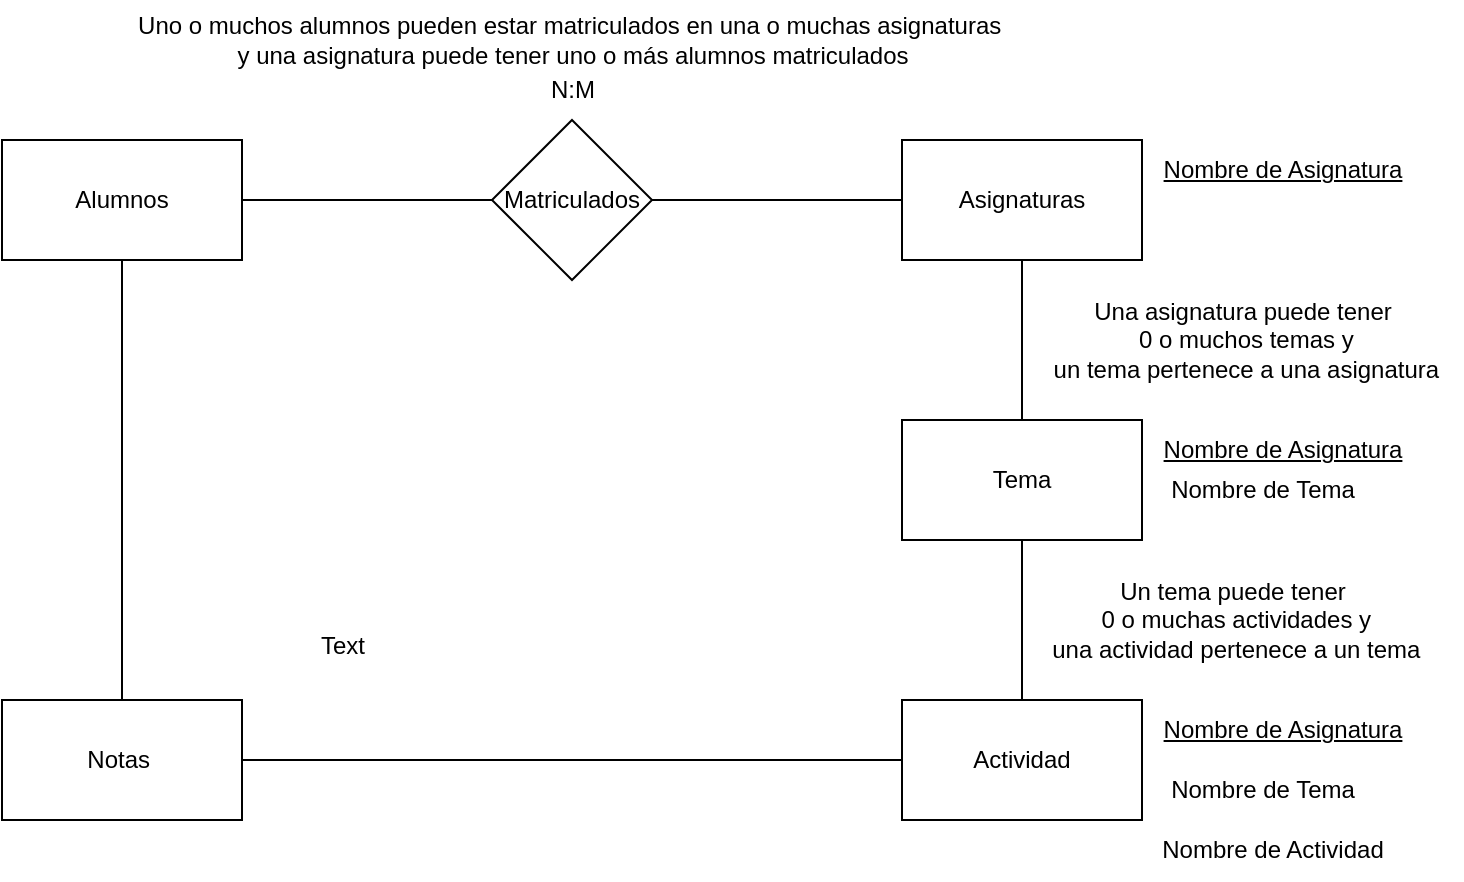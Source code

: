 <mxfile version="24.8.4">
  <diagram name="Página-1" id="_qp3q8eSHD3HK4ds0SnI">
    <mxGraphModel dx="815" dy="387" grid="1" gridSize="10" guides="1" tooltips="1" connect="1" arrows="1" fold="1" page="1" pageScale="1" pageWidth="827" pageHeight="1169" math="0" shadow="0">
      <root>
        <mxCell id="0" />
        <mxCell id="1" parent="0" />
        <mxCell id="JNY5DoFVZ6Yvh_pWQhvE-1" value="Alumnos" style="rounded=0;whiteSpace=wrap;html=1;" vertex="1" parent="1">
          <mxGeometry x="100" y="100" width="120" height="60" as="geometry" />
        </mxCell>
        <mxCell id="JNY5DoFVZ6Yvh_pWQhvE-2" value="" style="endArrow=none;html=1;rounded=0;" edge="1" parent="1" source="JNY5DoFVZ6Yvh_pWQhvE-21">
          <mxGeometry width="50" height="50" relative="1" as="geometry">
            <mxPoint x="220" y="130" as="sourcePoint" />
            <mxPoint x="550" y="130" as="targetPoint" />
          </mxGeometry>
        </mxCell>
        <mxCell id="JNY5DoFVZ6Yvh_pWQhvE-3" value="Asignaturas" style="rounded=0;whiteSpace=wrap;html=1;" vertex="1" parent="1">
          <mxGeometry x="550" y="100" width="120" height="60" as="geometry" />
        </mxCell>
        <mxCell id="JNY5DoFVZ6Yvh_pWQhvE-4" value="Tema" style="rounded=0;whiteSpace=wrap;html=1;" vertex="1" parent="1">
          <mxGeometry x="550" y="240" width="120" height="60" as="geometry" />
        </mxCell>
        <mxCell id="JNY5DoFVZ6Yvh_pWQhvE-5" value="" style="endArrow=none;html=1;rounded=0;entryX=0.5;entryY=1;entryDx=0;entryDy=0;exitX=0.5;exitY=0;exitDx=0;exitDy=0;" edge="1" parent="1" source="JNY5DoFVZ6Yvh_pWQhvE-4" target="JNY5DoFVZ6Yvh_pWQhvE-3">
          <mxGeometry width="50" height="50" relative="1" as="geometry">
            <mxPoint x="360" y="220" as="sourcePoint" />
            <mxPoint x="410" y="170" as="targetPoint" />
          </mxGeometry>
        </mxCell>
        <mxCell id="JNY5DoFVZ6Yvh_pWQhvE-6" value="Actividad" style="rounded=0;whiteSpace=wrap;html=1;" vertex="1" parent="1">
          <mxGeometry x="550" y="380" width="120" height="60" as="geometry" />
        </mxCell>
        <mxCell id="JNY5DoFVZ6Yvh_pWQhvE-7" value="" style="endArrow=none;html=1;rounded=0;entryX=0.5;entryY=1;entryDx=0;entryDy=0;exitX=0.5;exitY=0;exitDx=0;exitDy=0;" edge="1" parent="1" source="JNY5DoFVZ6Yvh_pWQhvE-6">
          <mxGeometry width="50" height="50" relative="1" as="geometry">
            <mxPoint x="360" y="360" as="sourcePoint" />
            <mxPoint x="610" y="300" as="targetPoint" />
          </mxGeometry>
        </mxCell>
        <mxCell id="JNY5DoFVZ6Yvh_pWQhvE-8" value="" style="endArrow=none;html=1;rounded=0;entryX=0.5;entryY=1;entryDx=0;entryDy=0;exitX=0.5;exitY=0;exitDx=0;exitDy=0;" edge="1" parent="1" source="JNY5DoFVZ6Yvh_pWQhvE-10" target="JNY5DoFVZ6Yvh_pWQhvE-1">
          <mxGeometry width="50" height="50" relative="1" as="geometry">
            <mxPoint x="160" y="310" as="sourcePoint" />
            <mxPoint x="410" y="250" as="targetPoint" />
            <Array as="points" />
          </mxGeometry>
        </mxCell>
        <mxCell id="JNY5DoFVZ6Yvh_pWQhvE-10" value="Notas&amp;nbsp;" style="rounded=0;whiteSpace=wrap;html=1;" vertex="1" parent="1">
          <mxGeometry x="100" y="380" width="120" height="60" as="geometry" />
        </mxCell>
        <mxCell id="JNY5DoFVZ6Yvh_pWQhvE-13" value="" style="endArrow=none;html=1;rounded=0;exitX=1;exitY=0.5;exitDx=0;exitDy=0;" edge="1" parent="1" source="JNY5DoFVZ6Yvh_pWQhvE-10" target="JNY5DoFVZ6Yvh_pWQhvE-6">
          <mxGeometry width="50" height="50" relative="1" as="geometry">
            <mxPoint x="380" y="310" as="sourcePoint" />
            <mxPoint x="430" y="260" as="targetPoint" />
          </mxGeometry>
        </mxCell>
        <mxCell id="JNY5DoFVZ6Yvh_pWQhvE-14" value="&lt;u&gt;Nombre de Asignatura&lt;/u&gt;" style="text;html=1;align=center;verticalAlign=middle;resizable=0;points=[];autosize=1;strokeColor=none;fillColor=none;" vertex="1" parent="1">
          <mxGeometry x="670" y="100" width="140" height="30" as="geometry" />
        </mxCell>
        <mxCell id="JNY5DoFVZ6Yvh_pWQhvE-15" value="Nombre de Tema" style="text;html=1;align=center;verticalAlign=middle;resizable=0;points=[];autosize=1;strokeColor=none;fillColor=none;" vertex="1" parent="1">
          <mxGeometry x="670" y="260" width="120" height="30" as="geometry" />
        </mxCell>
        <mxCell id="JNY5DoFVZ6Yvh_pWQhvE-16" value="&lt;u&gt;Nombre de Asignatura&lt;/u&gt;" style="text;html=1;align=center;verticalAlign=middle;resizable=0;points=[];autosize=1;strokeColor=none;fillColor=none;" vertex="1" parent="1">
          <mxGeometry x="670" y="240" width="140" height="30" as="geometry" />
        </mxCell>
        <mxCell id="JNY5DoFVZ6Yvh_pWQhvE-17" value="Nombre de Tema" style="text;html=1;align=center;verticalAlign=middle;resizable=0;points=[];autosize=1;strokeColor=none;fillColor=none;" vertex="1" parent="1">
          <mxGeometry x="670" y="410" width="120" height="30" as="geometry" />
        </mxCell>
        <mxCell id="JNY5DoFVZ6Yvh_pWQhvE-18" value="&lt;u&gt;Nombre de Asignatura&lt;/u&gt;" style="text;html=1;align=center;verticalAlign=middle;resizable=0;points=[];autosize=1;strokeColor=none;fillColor=none;" vertex="1" parent="1">
          <mxGeometry x="670" y="380" width="140" height="30" as="geometry" />
        </mxCell>
        <mxCell id="JNY5DoFVZ6Yvh_pWQhvE-19" value="Nombre de Actividad" style="text;html=1;align=center;verticalAlign=middle;resizable=0;points=[];autosize=1;strokeColor=none;fillColor=none;" vertex="1" parent="1">
          <mxGeometry x="670" y="440" width="130" height="30" as="geometry" />
        </mxCell>
        <mxCell id="JNY5DoFVZ6Yvh_pWQhvE-20" value="N:M" style="text;html=1;align=center;verticalAlign=middle;resizable=0;points=[];autosize=1;strokeColor=none;fillColor=none;" vertex="1" parent="1">
          <mxGeometry x="360" y="60" width="50" height="30" as="geometry" />
        </mxCell>
        <mxCell id="JNY5DoFVZ6Yvh_pWQhvE-22" value="" style="endArrow=none;html=1;rounded=0;" edge="1" parent="1" target="JNY5DoFVZ6Yvh_pWQhvE-21">
          <mxGeometry width="50" height="50" relative="1" as="geometry">
            <mxPoint x="220" y="130" as="sourcePoint" />
            <mxPoint x="550" y="130" as="targetPoint" />
          </mxGeometry>
        </mxCell>
        <mxCell id="JNY5DoFVZ6Yvh_pWQhvE-21" value="Matriculados" style="rhombus;whiteSpace=wrap;html=1;" vertex="1" parent="1">
          <mxGeometry x="345" y="90" width="80" height="80" as="geometry" />
        </mxCell>
        <mxCell id="JNY5DoFVZ6Yvh_pWQhvE-25" value="Uno o muchos alumnos pueden estar matriculados en una o muchas asignaturas&amp;nbsp;&lt;div&gt;y una asignatura puede tener uno o más alumnos matriculados&lt;/div&gt;" style="text;html=1;align=center;verticalAlign=middle;resizable=0;points=[];autosize=1;strokeColor=none;fillColor=none;" vertex="1" parent="1">
          <mxGeometry x="155" y="30" width="460" height="40" as="geometry" />
        </mxCell>
        <mxCell id="JNY5DoFVZ6Yvh_pWQhvE-27" value="Una asignatura puede tener&lt;div&gt;&amp;nbsp;0 o muchos temas y&lt;/div&gt;&lt;div&gt;&amp;nbsp;un tema pertenece a una asignatura&lt;/div&gt;" style="text;html=1;align=center;verticalAlign=middle;resizable=0;points=[];autosize=1;strokeColor=none;fillColor=none;" vertex="1" parent="1">
          <mxGeometry x="610" y="170" width="220" height="60" as="geometry" />
        </mxCell>
        <mxCell id="JNY5DoFVZ6Yvh_pWQhvE-29" value="Un tema puede tener&lt;div&gt;&amp;nbsp;0 o muchas actividades y&lt;/div&gt;&lt;div&gt;&amp;nbsp;una actividad pertenece a un tema&lt;/div&gt;" style="text;html=1;align=center;verticalAlign=middle;resizable=0;points=[];autosize=1;strokeColor=none;fillColor=none;" vertex="1" parent="1">
          <mxGeometry x="610" y="310" width="210" height="60" as="geometry" />
        </mxCell>
        <mxCell id="JNY5DoFVZ6Yvh_pWQhvE-30" value="Text" style="text;html=1;align=center;verticalAlign=middle;resizable=0;points=[];autosize=1;strokeColor=none;fillColor=none;" vertex="1" parent="1">
          <mxGeometry x="245" y="338" width="50" height="30" as="geometry" />
        </mxCell>
      </root>
    </mxGraphModel>
  </diagram>
</mxfile>
